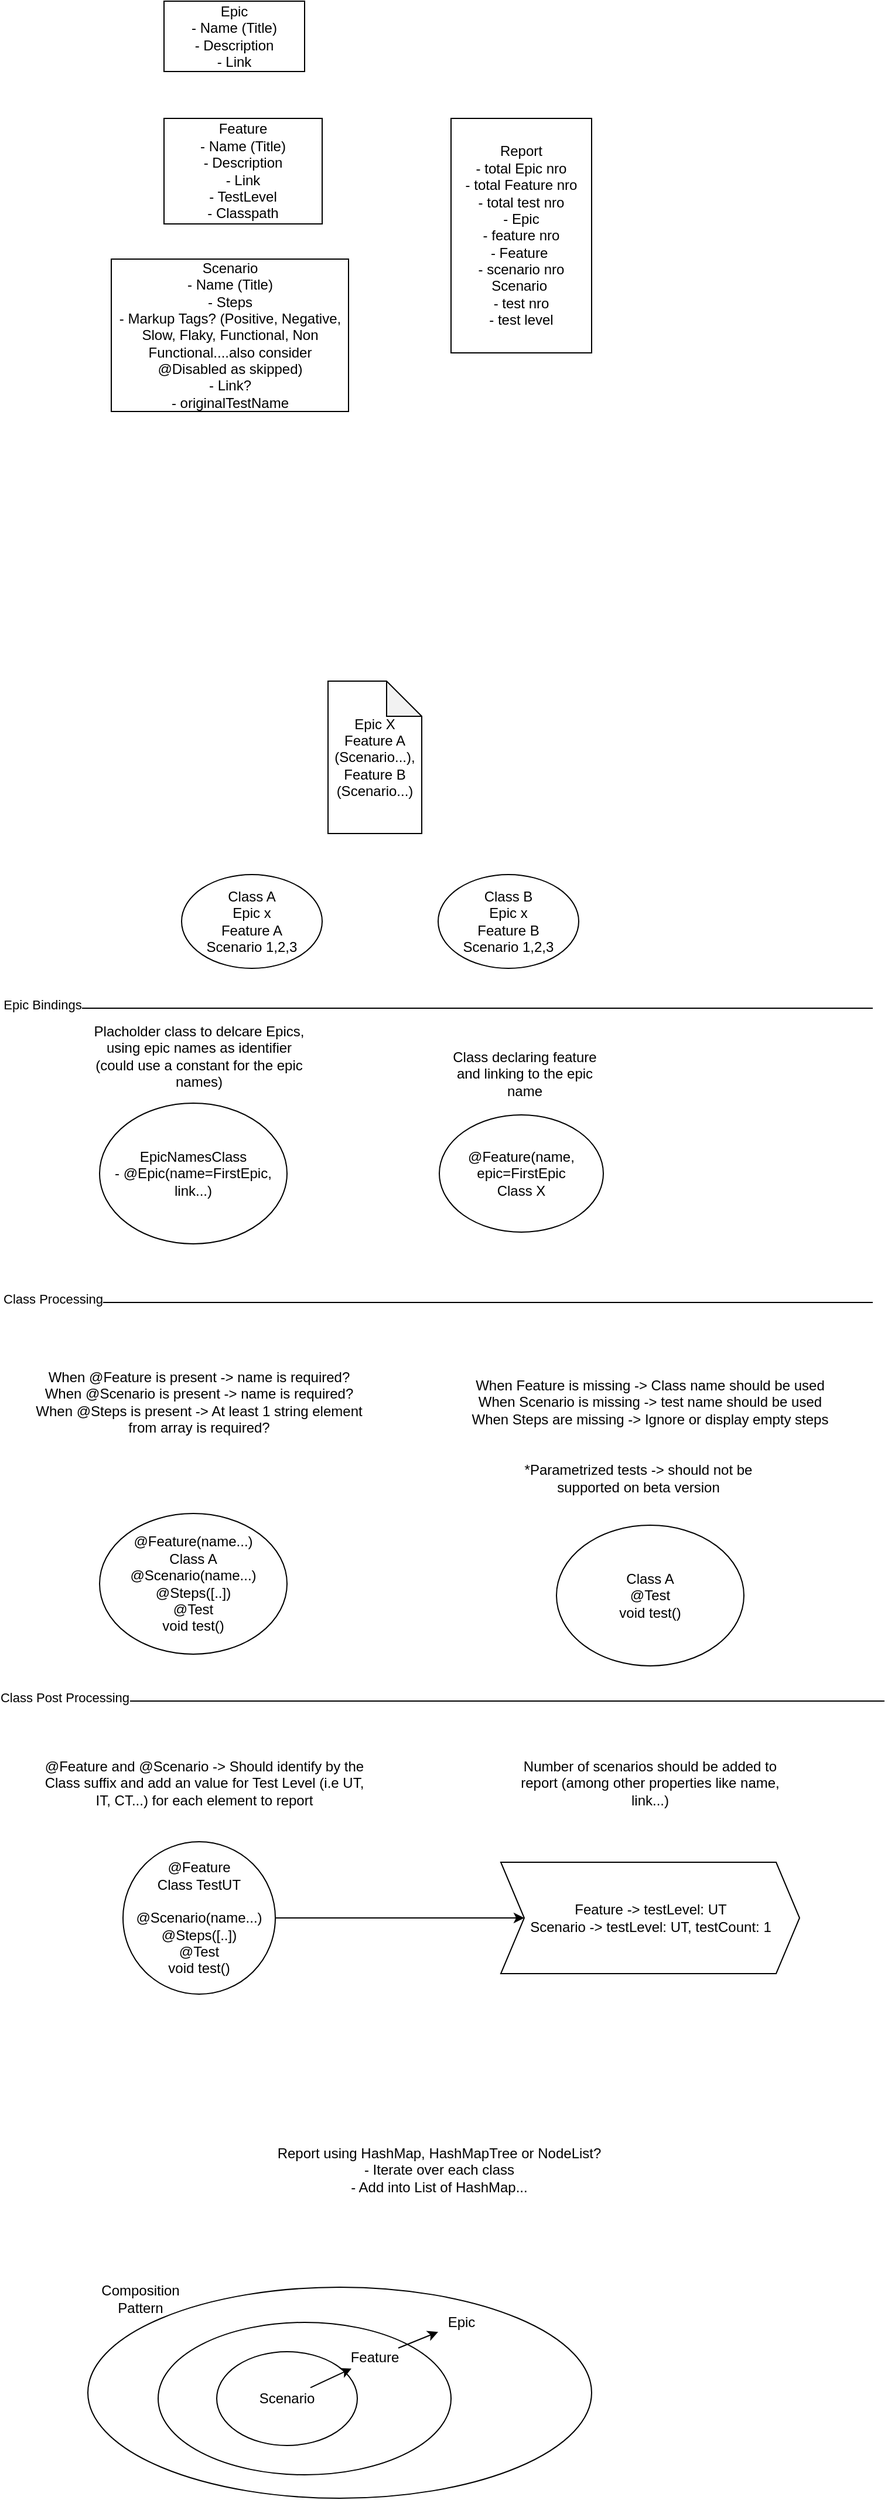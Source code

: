 <mxfile version="14.8.4" type="device"><diagram id="QPJzSwXERjKc1uj4iZ1k" name="Page-1"><mxGraphModel dx="1569" dy="414" grid="1" gridSize="10" guides="1" tooltips="1" connect="1" arrows="1" fold="1" page="1" pageScale="1" pageWidth="827" pageHeight="1169" math="0" shadow="0"><root><mxCell id="0"/><mxCell id="1" parent="0"/><mxCell id="dTSn_uGDNiUcVY_p7h9--1" value="Scenario&lt;br&gt;- Name (Title)&lt;br&gt;- Steps&lt;br&gt;- Markup Tags? (Positive, Negative, Slow, Flaky, Functional, Non Functional....also consider @Disabled as skipped)&lt;br&gt;- Link?&lt;br&gt;- originalTestName" style="rounded=0;whiteSpace=wrap;html=1;" parent="1" vertex="1"><mxGeometry x="90" y="350" width="202.5" height="130" as="geometry"/></mxCell><mxCell id="dTSn_uGDNiUcVY_p7h9--2" value="Feature&lt;br&gt;- Name (Title)&lt;br&gt;- Description&lt;br&gt;- Link&lt;br&gt;- TestLevel&lt;br&gt;- Classpath" style="rounded=0;whiteSpace=wrap;html=1;" parent="1" vertex="1"><mxGeometry x="135" y="230" width="135" height="90" as="geometry"/></mxCell><mxCell id="dTSn_uGDNiUcVY_p7h9--3" value="Epic&lt;br&gt;- Name (Title)&lt;br&gt;- Description&lt;br&gt;- Link" style="rounded=0;whiteSpace=wrap;html=1;" parent="1" vertex="1"><mxGeometry x="135" y="130" width="120" height="60" as="geometry"/></mxCell><mxCell id="dTSn_uGDNiUcVY_p7h9--5" value="Report&lt;br&gt;- total Epic nro&lt;br&gt;- total Feature nro&lt;br&gt;- total test nro&lt;br&gt;- Epic&lt;br&gt;- feature nro&lt;br&gt;- Feature&amp;nbsp;&lt;br&gt;- scenario nro&lt;br&gt;Scenario&amp;nbsp;&lt;br&gt;- test nro&lt;br&gt;- test level" style="rounded=0;whiteSpace=wrap;html=1;" parent="1" vertex="1"><mxGeometry x="380" y="230" width="120" height="200" as="geometry"/></mxCell><mxCell id="dTSn_uGDNiUcVY_p7h9--6" value="Class A&lt;br&gt;Epic x&lt;br&gt;Feature A&lt;br&gt;Scenario 1,2,3" style="ellipse;whiteSpace=wrap;html=1;" parent="1" vertex="1"><mxGeometry x="150" y="875" width="120" height="80" as="geometry"/></mxCell><mxCell id="dTSn_uGDNiUcVY_p7h9--7" value="Class B&lt;br&gt;Epic x&lt;br&gt;Feature B&lt;br&gt;Scenario 1,2,3" style="ellipse;whiteSpace=wrap;html=1;" parent="1" vertex="1"><mxGeometry x="369" y="875" width="120" height="80" as="geometry"/></mxCell><mxCell id="dTSn_uGDNiUcVY_p7h9--10" value="Epic X&lt;br&gt;Feature A (Scenario...),&lt;br&gt;Feature B (Scenario...)" style="shape=note;whiteSpace=wrap;html=1;backgroundOutline=1;darkOpacity=0.05;" parent="1" vertex="1"><mxGeometry x="275" y="710" width="80" height="130" as="geometry"/></mxCell><mxCell id="dTSn_uGDNiUcVY_p7h9--12" value="EpicNamesClass&lt;br&gt;- @Epic(name=FirstEpic, link...)" style="ellipse;whiteSpace=wrap;html=1;" parent="1" vertex="1"><mxGeometry x="80" y="1070" width="160" height="120" as="geometry"/></mxCell><mxCell id="dTSn_uGDNiUcVY_p7h9--13" value="@Feature(name, epic=FirstEpic&lt;br&gt;Class X" style="ellipse;whiteSpace=wrap;html=1;" parent="1" vertex="1"><mxGeometry x="370" y="1080" width="140" height="100" as="geometry"/></mxCell><mxCell id="dTSn_uGDNiUcVY_p7h9--14" value="Placholder class to delcare Epics, using epic names as identifier (could use a constant for the epic names)" style="text;html=1;strokeColor=none;fillColor=none;align=center;verticalAlign=middle;whiteSpace=wrap;rounded=0;" parent="1" vertex="1"><mxGeometry x="70" y="990" width="190" height="80" as="geometry"/></mxCell><mxCell id="dTSn_uGDNiUcVY_p7h9--15" value="Class declaring feature and linking to the epic name" style="text;html=1;strokeColor=none;fillColor=none;align=center;verticalAlign=middle;whiteSpace=wrap;rounded=0;" parent="1" vertex="1"><mxGeometry x="370" y="1010" width="146" height="70" as="geometry"/></mxCell><mxCell id="dTSn_uGDNiUcVY_p7h9--16" value="" style="endArrow=none;html=1;" parent="1" edge="1"><mxGeometry width="50" height="50" relative="1" as="geometry"><mxPoint x="20" y="989" as="sourcePoint"/><mxPoint x="740" y="989" as="targetPoint"/></mxGeometry></mxCell><mxCell id="dTSn_uGDNiUcVY_p7h9--17" value="Epic Bindings" style="edgeLabel;html=1;align=center;verticalAlign=middle;resizable=0;points=[];" parent="dTSn_uGDNiUcVY_p7h9--16" vertex="1" connectable="0"><mxGeometry x="-0.969" y="3" relative="1" as="geometry"><mxPoint as="offset"/></mxGeometry></mxCell><mxCell id="dTSn_uGDNiUcVY_p7h9--19" value="" style="endArrow=none;html=1;" parent="1" edge="1"><mxGeometry width="50" height="50" relative="1" as="geometry"><mxPoint x="20" y="1240" as="sourcePoint"/><mxPoint x="740" y="1240" as="targetPoint"/></mxGeometry></mxCell><mxCell id="dTSn_uGDNiUcVY_p7h9--20" value="Class Processing" style="edgeLabel;html=1;align=center;verticalAlign=middle;resizable=0;points=[];" parent="dTSn_uGDNiUcVY_p7h9--19" vertex="1" connectable="0"><mxGeometry x="-0.969" y="3" relative="1" as="geometry"><mxPoint x="9" as="offset"/></mxGeometry></mxCell><mxCell id="dTSn_uGDNiUcVY_p7h9--21" value="@Feature(name...)&lt;br&gt;Class A&lt;br&gt;@Scenario(name...)&lt;br&gt;@Steps([..])&lt;br&gt;@Test&lt;br&gt;void test()" style="ellipse;whiteSpace=wrap;html=1;" parent="1" vertex="1"><mxGeometry x="80" y="1420" width="160" height="120" as="geometry"/></mxCell><mxCell id="dTSn_uGDNiUcVY_p7h9--22" value="Class A&lt;br&gt;@Test&lt;br&gt;void test()" style="ellipse;whiteSpace=wrap;html=1;" parent="1" vertex="1"><mxGeometry x="470" y="1430" width="160" height="120" as="geometry"/></mxCell><mxCell id="dTSn_uGDNiUcVY_p7h9--23" value="When Feature is missing -&amp;gt; Class name should be used&lt;br&gt;When Scenario is missing -&amp;gt; test name should be used&lt;br&gt;When Steps are missing -&amp;gt; Ignore or display empty steps" style="text;html=1;strokeColor=none;fillColor=none;align=center;verticalAlign=middle;whiteSpace=wrap;rounded=0;" parent="1" vertex="1"><mxGeometry x="390" y="1250" width="320" height="150" as="geometry"/></mxCell><mxCell id="dTSn_uGDNiUcVY_p7h9--24" value="*Parametrized tests -&amp;gt; should not be supported on beta version" style="text;html=1;strokeColor=none;fillColor=none;align=center;verticalAlign=middle;whiteSpace=wrap;rounded=0;" parent="1" vertex="1"><mxGeometry x="440" y="1380" width="200" height="20" as="geometry"/></mxCell><mxCell id="dTSn_uGDNiUcVY_p7h9--25" value="When @Feature is present -&amp;gt; name is required?&lt;br&gt;When @Scenario is present -&amp;gt; name is required?&lt;br&gt;When @Steps is present -&amp;gt; At least 1 string element from array is required?" style="text;html=1;strokeColor=none;fillColor=none;align=center;verticalAlign=middle;whiteSpace=wrap;rounded=0;" parent="1" vertex="1"><mxGeometry x="20" y="1275" width="290" height="100" as="geometry"/></mxCell><mxCell id="dTSn_uGDNiUcVY_p7h9--26" value="" style="endArrow=none;html=1;" parent="1" edge="1"><mxGeometry width="50" height="50" relative="1" as="geometry"><mxPoint x="30" y="1580" as="sourcePoint"/><mxPoint x="750" y="1580" as="targetPoint"/></mxGeometry></mxCell><mxCell id="dTSn_uGDNiUcVY_p7h9--27" value="Class Post Processing" style="edgeLabel;html=1;align=center;verticalAlign=middle;resizable=0;points=[];" parent="dTSn_uGDNiUcVY_p7h9--26" vertex="1" connectable="0"><mxGeometry x="-0.969" y="3" relative="1" as="geometry"><mxPoint x="9" as="offset"/></mxGeometry></mxCell><mxCell id="dTSn_uGDNiUcVY_p7h9--28" value="@Feature and @Scenario -&amp;gt; Should identify by the Class suffix and add an value for Test Level (i.e UT, IT, CT...) for each element to report" style="text;html=1;strokeColor=none;fillColor=none;align=center;verticalAlign=middle;whiteSpace=wrap;rounded=0;" parent="1" vertex="1"><mxGeometry x="27.5" y="1620" width="282.5" height="60" as="geometry"/></mxCell><mxCell id="dTSn_uGDNiUcVY_p7h9--33" value="" style="edgeStyle=orthogonalEdgeStyle;rounded=0;orthogonalLoop=1;jettySize=auto;html=1;" parent="1" source="dTSn_uGDNiUcVY_p7h9--29" target="dTSn_uGDNiUcVY_p7h9--32" edge="1"><mxGeometry relative="1" as="geometry"/></mxCell><mxCell id="dTSn_uGDNiUcVY_p7h9--29" value="@Feature&lt;br&gt;Class TestUT&lt;br&gt;&lt;br&gt;@Scenario(name...)&lt;br&gt;@Steps([..])&lt;br&gt;@Test&lt;br&gt;void test()" style="ellipse;whiteSpace=wrap;html=1;aspect=fixed;" parent="1" vertex="1"><mxGeometry x="100" y="1700" width="130" height="130" as="geometry"/></mxCell><mxCell id="dTSn_uGDNiUcVY_p7h9--32" value="Feature -&amp;gt; testLevel: UT&lt;br&gt;Scenario -&amp;gt; testLevel: UT, testCount: 1" style="shape=step;perimeter=stepPerimeter;whiteSpace=wrap;html=1;fixedSize=1;" parent="1" vertex="1"><mxGeometry x="422.5" y="1717.5" width="255" height="95" as="geometry"/></mxCell><mxCell id="dTSn_uGDNiUcVY_p7h9--34" value="Number of scenarios should be added to report (among other properties like name, link...)" style="text;html=1;strokeColor=none;fillColor=none;align=center;verticalAlign=middle;whiteSpace=wrap;rounded=0;" parent="1" vertex="1"><mxGeometry x="430" y="1615" width="240" height="70" as="geometry"/></mxCell><mxCell id="dTSn_uGDNiUcVY_p7h9--35" value="Report using HashMap, HashMapTree or NodeList?&lt;br&gt;- Iterate over each class&lt;br&gt;- Add into List of HashMap..." style="text;html=1;strokeColor=none;fillColor=none;align=center;verticalAlign=middle;whiteSpace=wrap;rounded=0;" parent="1" vertex="1"><mxGeometry x="90" y="1870" width="560" height="220" as="geometry"/></mxCell><mxCell id="XbwKqOnuJxfGAGWET63q-1" value="" style="ellipse;whiteSpace=wrap;html=1;" vertex="1" parent="1"><mxGeometry x="70" y="2080" width="430" height="180" as="geometry"/></mxCell><mxCell id="XbwKqOnuJxfGAGWET63q-2" value="Epic" style="text;html=1;strokeColor=none;fillColor=none;align=center;verticalAlign=middle;whiteSpace=wrap;rounded=0;" vertex="1" parent="1"><mxGeometry x="369" y="2100" width="40" height="20" as="geometry"/></mxCell><mxCell id="XbwKqOnuJxfGAGWET63q-3" value="" style="ellipse;whiteSpace=wrap;html=1;" vertex="1" parent="1"><mxGeometry x="130" y="2110" width="250" height="130" as="geometry"/></mxCell><mxCell id="XbwKqOnuJxfGAGWET63q-17" value="" style="edgeStyle=none;rounded=0;orthogonalLoop=1;jettySize=auto;html=1;" edge="1" parent="1" source="XbwKqOnuJxfGAGWET63q-4" target="XbwKqOnuJxfGAGWET63q-2"><mxGeometry relative="1" as="geometry"/></mxCell><mxCell id="XbwKqOnuJxfGAGWET63q-4" value="Feature" style="text;html=1;strokeColor=none;fillColor=none;align=center;verticalAlign=middle;whiteSpace=wrap;rounded=0;" vertex="1" parent="1"><mxGeometry x="295" y="2130" width="40" height="20" as="geometry"/></mxCell><mxCell id="XbwKqOnuJxfGAGWET63q-5" value="" style="ellipse;whiteSpace=wrap;html=1;" vertex="1" parent="1"><mxGeometry x="180" y="2135" width="120" height="80" as="geometry"/></mxCell><mxCell id="XbwKqOnuJxfGAGWET63q-16" value="" style="edgeStyle=none;rounded=0;orthogonalLoop=1;jettySize=auto;html=1;" edge="1" parent="1" source="XbwKqOnuJxfGAGWET63q-6" target="XbwKqOnuJxfGAGWET63q-4"><mxGeometry relative="1" as="geometry"/></mxCell><mxCell id="XbwKqOnuJxfGAGWET63q-6" value="Scenario" style="text;html=1;strokeColor=none;fillColor=none;align=center;verticalAlign=middle;whiteSpace=wrap;rounded=0;" vertex="1" parent="1"><mxGeometry x="220" y="2165" width="40" height="20" as="geometry"/></mxCell><mxCell id="XbwKqOnuJxfGAGWET63q-15" value="Composition Pattern" style="text;html=1;strokeColor=none;fillColor=none;align=center;verticalAlign=middle;whiteSpace=wrap;rounded=0;" vertex="1" parent="1"><mxGeometry x="95" y="2080" width="40" height="20" as="geometry"/></mxCell></root></mxGraphModel></diagram></mxfile>